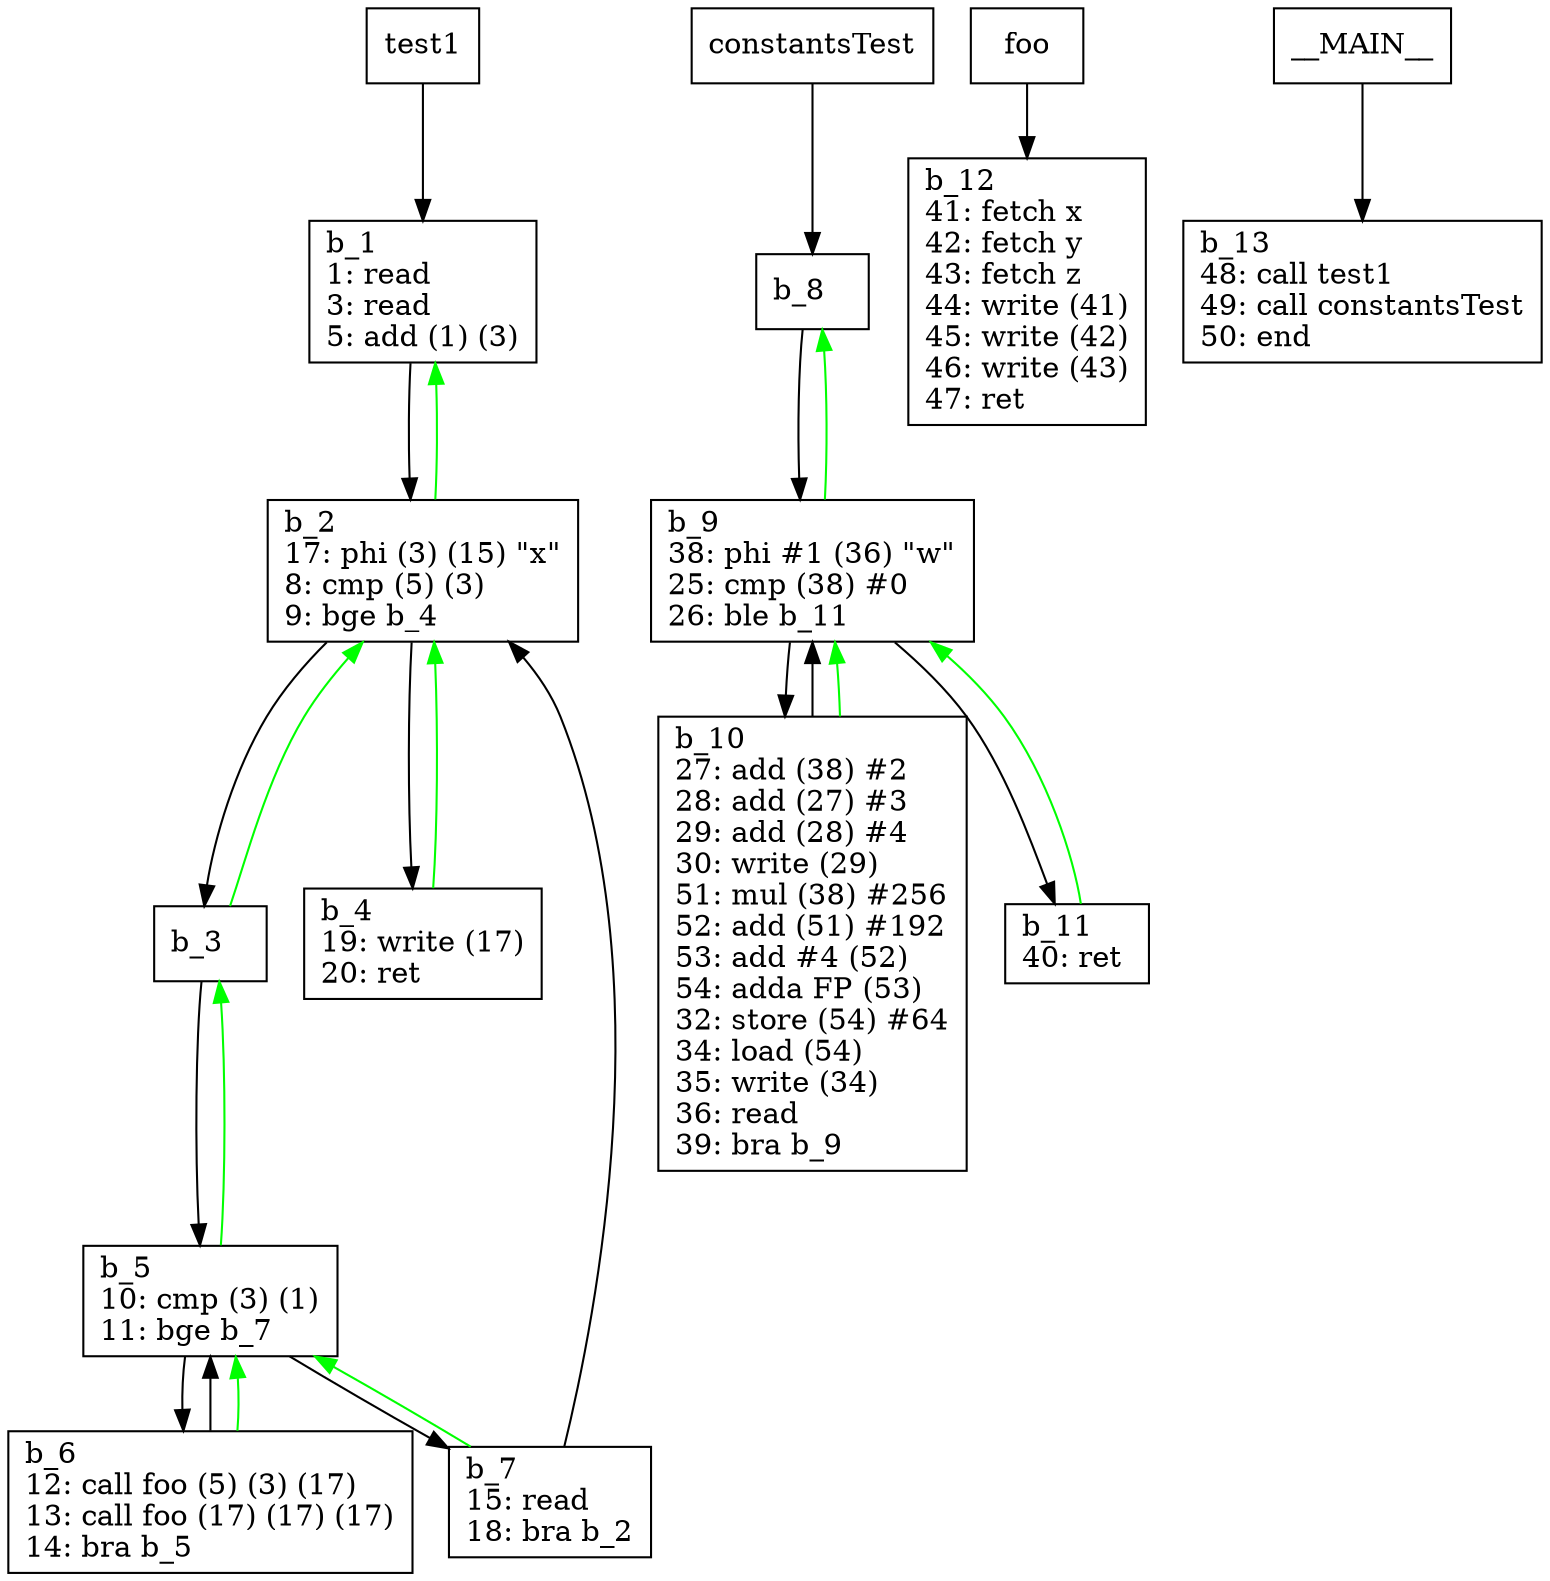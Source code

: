 digraph Computation {
node [shape=box];
test1 -> b_1;
b_1 [label="b_1\l1: read\l3: read\l5: add (1) (3)\l"]
b_1 -> b_2;
b_2 [label="b_2\l17: phi (3) (15) \"x\"\l8: cmp (5) (3)\l9: bge b_4\l"]
b_2 -> b_3;
b_3 [label="b_3\l"]
b_3 -> b_5;
b_5 [label="b_5\l10: cmp (3) (1)\l11: bge b_7\l"]
b_5 -> b_6;
b_6 [label="b_6\l12: call foo (5) (3) (17)\l13: call foo (17) (17) (17)\l14: bra b_5\l"]
b_6 -> b_5;
b_6 -> b_5[color="green"];
b_5 -> b_7;
b_7 [label="b_7\l15: read\l18: bra b_2\l"]
b_7 -> b_2;
b_7 -> b_5[color="green"];
b_5 -> b_3[color="green"];
b_3 -> b_2[color="green"];
b_2 -> b_4;
b_4 [label="b_4\l19: write (17)\l20: ret \l"]
b_4 -> b_2[color="green"];
b_2 -> b_1[color="green"];
constantsTest -> b_8;
b_8 [label="b_8\l"]
b_8 -> b_9;
b_9 [label="b_9\l38: phi #1 (36) \"w\"\l25: cmp (38) #0\l26: ble b_11\l"]
b_9 -> b_10;
b_10 [label="b_10\l27: add (38) #2\l28: add (27) #3\l29: add (28) #4\l30: write (29)\l51: mul (38) #256\l52: add (51) #192\l53: add #4 (52)\l54: adda FP (53)\l32: store (54) #64\l34: load (54)\l35: write (34)\l36: read\l39: bra b_9\l"]
b_10 -> b_9;
b_10 -> b_9[color="green"];
b_9 -> b_11;
b_11 [label="b_11\l40: ret \l"]
b_11 -> b_9[color="green"];
b_9 -> b_8[color="green"];
foo -> b_12;
b_12 [label="b_12\l41: fetch x\l42: fetch y\l43: fetch z\l44: write (41)\l45: write (42)\l46: write (43)\l47: ret \l"]
__MAIN__ -> b_13;
b_13 [label="b_13\l48: call test1\l49: call constantsTest\l50: end\l"]
}